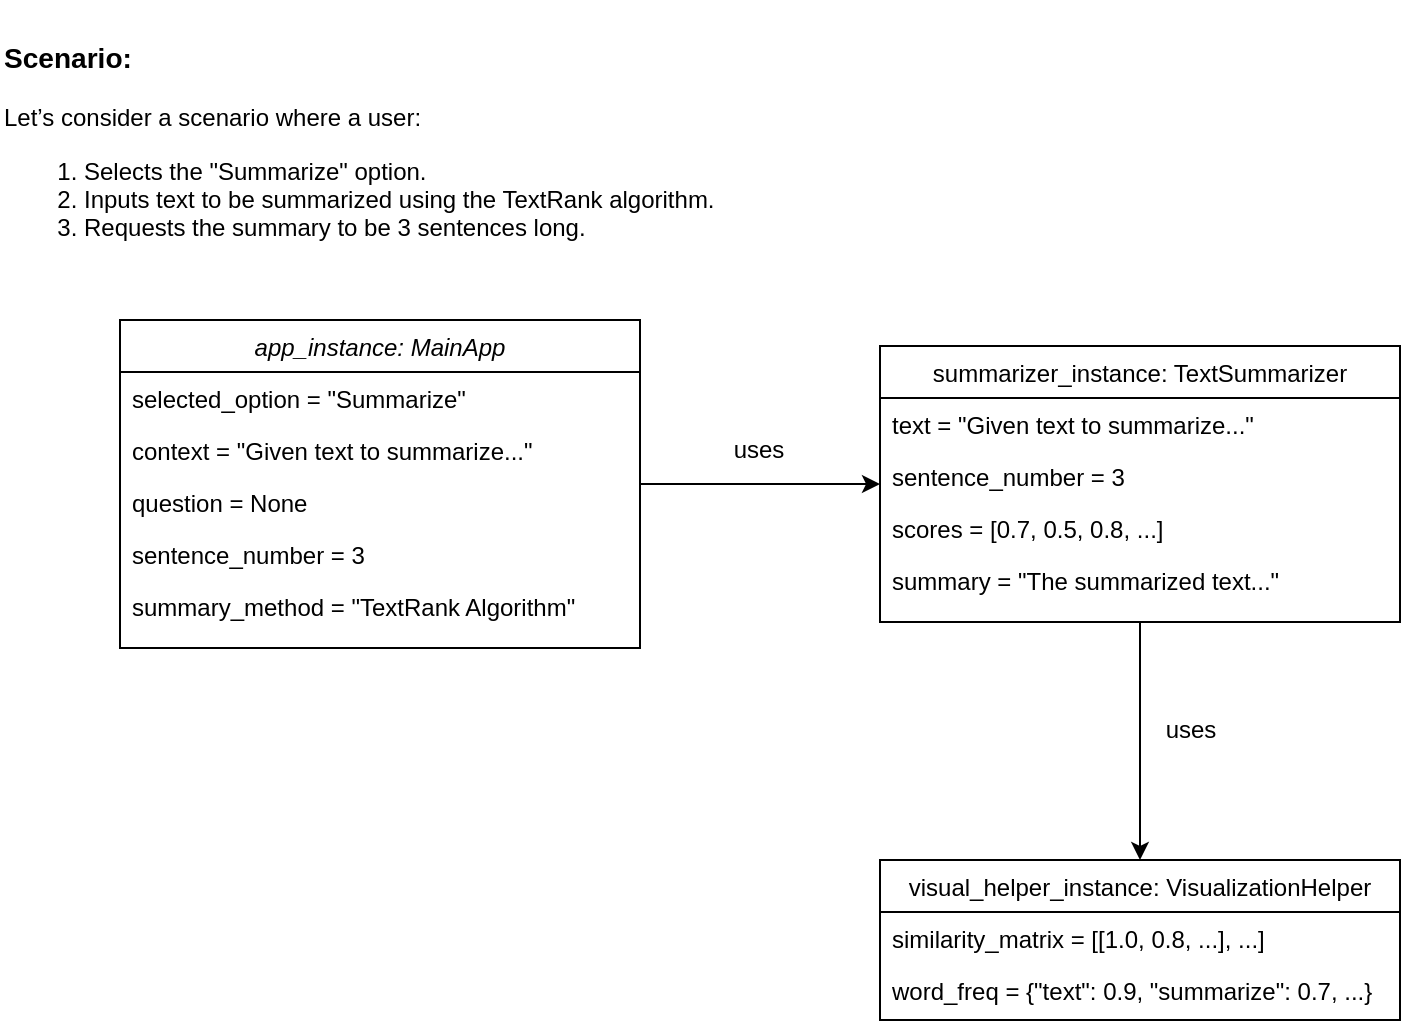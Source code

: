 <mxfile version="24.7.7">
  <diagram id="C5RBs43oDa-KdzZeNtuy" name="Page-1">
    <mxGraphModel dx="1434" dy="780" grid="1" gridSize="10" guides="1" tooltips="1" connect="1" arrows="1" fold="1" page="1" pageScale="1" pageWidth="827" pageHeight="1169" math="0" shadow="0">
      <root>
        <mxCell id="WIyWlLk6GJQsqaUBKTNV-0" />
        <mxCell id="WIyWlLk6GJQsqaUBKTNV-1" parent="WIyWlLk6GJQsqaUBKTNV-0" />
        <mxCell id="M95VvEM5mJrvvJqDx6ta-0" style="edgeStyle=orthogonalEdgeStyle;rounded=0;orthogonalLoop=1;jettySize=auto;html=1;" edge="1" parent="WIyWlLk6GJQsqaUBKTNV-1" source="M95VvEM5mJrvvJqDx6ta-1">
          <mxGeometry relative="1" as="geometry">
            <mxPoint x="504" y="262" as="targetPoint" />
          </mxGeometry>
        </mxCell>
        <mxCell id="M95VvEM5mJrvvJqDx6ta-1" value="app_instance: MainApp" style="swimlane;fontStyle=2;align=center;verticalAlign=top;childLayout=stackLayout;horizontal=1;startSize=26;horizontalStack=0;resizeParent=1;resizeLast=0;collapsible=1;marginBottom=0;rounded=0;shadow=0;strokeWidth=1;" vertex="1" parent="WIyWlLk6GJQsqaUBKTNV-1">
          <mxGeometry x="124" y="180" width="260" height="164" as="geometry">
            <mxRectangle x="230" y="140" width="160" height="26" as="alternateBounds" />
          </mxGeometry>
        </mxCell>
        <mxCell id="M95VvEM5mJrvvJqDx6ta-2" value="selected_option = &quot;Summarize&quot; " style="text;align=left;verticalAlign=top;spacingLeft=4;spacingRight=4;overflow=hidden;rotatable=0;points=[[0,0.5],[1,0.5]];portConstraint=eastwest;" vertex="1" parent="M95VvEM5mJrvvJqDx6ta-1">
          <mxGeometry y="26" width="260" height="26" as="geometry" />
        </mxCell>
        <mxCell id="M95VvEM5mJrvvJqDx6ta-3" value="context = &quot;Given text to summarize...&quot;" style="text;align=left;verticalAlign=top;spacingLeft=4;spacingRight=4;overflow=hidden;rotatable=0;points=[[0,0.5],[1,0.5]];portConstraint=eastwest;rounded=0;shadow=0;html=0;" vertex="1" parent="M95VvEM5mJrvvJqDx6ta-1">
          <mxGeometry y="52" width="260" height="26" as="geometry" />
        </mxCell>
        <mxCell id="M95VvEM5mJrvvJqDx6ta-4" value="question = None" style="text;align=left;verticalAlign=top;spacingLeft=4;spacingRight=4;overflow=hidden;rotatable=0;points=[[0,0.5],[1,0.5]];portConstraint=eastwest;rounded=0;shadow=0;html=0;" vertex="1" parent="M95VvEM5mJrvvJqDx6ta-1">
          <mxGeometry y="78" width="260" height="26" as="geometry" />
        </mxCell>
        <mxCell id="M95VvEM5mJrvvJqDx6ta-5" value="sentence_number = 3" style="text;align=left;verticalAlign=top;spacingLeft=4;spacingRight=4;overflow=hidden;rotatable=0;points=[[0,0.5],[1,0.5]];portConstraint=eastwest;rounded=0;shadow=0;html=0;" vertex="1" parent="M95VvEM5mJrvvJqDx6ta-1">
          <mxGeometry y="104" width="260" height="26" as="geometry" />
        </mxCell>
        <mxCell id="M95VvEM5mJrvvJqDx6ta-6" value="summary_method = &quot;TextRank Algorithm&quot;" style="text;align=left;verticalAlign=top;spacingLeft=4;spacingRight=4;overflow=hidden;rotatable=0;points=[[0,0.5],[1,0.5]];portConstraint=eastwest;rounded=0;shadow=0;html=0;" vertex="1" parent="M95VvEM5mJrvvJqDx6ta-1">
          <mxGeometry y="130" width="260" height="26" as="geometry" />
        </mxCell>
        <mxCell id="M95VvEM5mJrvvJqDx6ta-7" style="edgeStyle=orthogonalEdgeStyle;rounded=0;orthogonalLoop=1;jettySize=auto;html=1;entryX=0.5;entryY=0;entryDx=0;entryDy=0;" edge="1" parent="WIyWlLk6GJQsqaUBKTNV-1" source="M95VvEM5mJrvvJqDx6ta-8" target="M95VvEM5mJrvvJqDx6ta-13">
          <mxGeometry relative="1" as="geometry" />
        </mxCell>
        <mxCell id="M95VvEM5mJrvvJqDx6ta-8" value="summarizer_instance: TextSummarizer " style="swimlane;fontStyle=0;align=center;verticalAlign=top;childLayout=stackLayout;horizontal=1;startSize=26;horizontalStack=0;resizeParent=1;resizeLast=0;collapsible=1;marginBottom=0;rounded=0;shadow=0;strokeWidth=1;" vertex="1" parent="WIyWlLk6GJQsqaUBKTNV-1">
          <mxGeometry x="504" y="193" width="260" height="138" as="geometry">
            <mxRectangle x="130" y="380" width="160" height="26" as="alternateBounds" />
          </mxGeometry>
        </mxCell>
        <mxCell id="M95VvEM5mJrvvJqDx6ta-9" value="text = &quot;Given text to summarize...&quot;" style="text;align=left;verticalAlign=top;spacingLeft=4;spacingRight=4;overflow=hidden;rotatable=0;points=[[0,0.5],[1,0.5]];portConstraint=eastwest;" vertex="1" parent="M95VvEM5mJrvvJqDx6ta-8">
          <mxGeometry y="26" width="260" height="26" as="geometry" />
        </mxCell>
        <mxCell id="M95VvEM5mJrvvJqDx6ta-10" value="sentence_number = 3 " style="text;align=left;verticalAlign=top;spacingLeft=4;spacingRight=4;overflow=hidden;rotatable=0;points=[[0,0.5],[1,0.5]];portConstraint=eastwest;rounded=0;shadow=0;html=0;" vertex="1" parent="M95VvEM5mJrvvJqDx6ta-8">
          <mxGeometry y="52" width="260" height="26" as="geometry" />
        </mxCell>
        <mxCell id="M95VvEM5mJrvvJqDx6ta-11" value="scores = [0.7, 0.5, 0.8, ...]  " style="text;align=left;verticalAlign=top;spacingLeft=4;spacingRight=4;overflow=hidden;rotatable=0;points=[[0,0.5],[1,0.5]];portConstraint=eastwest;rounded=0;shadow=0;html=0;" vertex="1" parent="M95VvEM5mJrvvJqDx6ta-8">
          <mxGeometry y="78" width="260" height="26" as="geometry" />
        </mxCell>
        <mxCell id="M95VvEM5mJrvvJqDx6ta-12" value="summary = &quot;The summarized text...&quot;" style="text;align=left;verticalAlign=top;spacingLeft=4;spacingRight=4;overflow=hidden;rotatable=0;points=[[0,0.5],[1,0.5]];portConstraint=eastwest;" vertex="1" parent="M95VvEM5mJrvvJqDx6ta-8">
          <mxGeometry y="104" width="260" height="26" as="geometry" />
        </mxCell>
        <mxCell id="M95VvEM5mJrvvJqDx6ta-13" value="visual_helper_instance: VisualizationHelper" style="swimlane;fontStyle=0;align=center;verticalAlign=top;childLayout=stackLayout;horizontal=1;startSize=26;horizontalStack=0;resizeParent=1;resizeLast=0;collapsible=1;marginBottom=0;rounded=0;shadow=0;strokeWidth=1;" vertex="1" parent="WIyWlLk6GJQsqaUBKTNV-1">
          <mxGeometry x="504" y="450" width="260" height="80" as="geometry">
            <mxRectangle x="550" y="140" width="160" height="26" as="alternateBounds" />
          </mxGeometry>
        </mxCell>
        <mxCell id="M95VvEM5mJrvvJqDx6ta-14" value="similarity_matrix = [[1.0, 0.8, ...], ...]" style="text;align=left;verticalAlign=top;spacingLeft=4;spacingRight=4;overflow=hidden;rotatable=0;points=[[0,0.5],[1,0.5]];portConstraint=eastwest;rounded=0;shadow=0;html=0;" vertex="1" parent="M95VvEM5mJrvvJqDx6ta-13">
          <mxGeometry y="26" width="260" height="26" as="geometry" />
        </mxCell>
        <mxCell id="M95VvEM5mJrvvJqDx6ta-15" value="word_freq = {&quot;text&quot;: 0.9, &quot;summarize&quot;: 0.7, ...}" style="text;align=left;verticalAlign=top;spacingLeft=4;spacingRight=4;overflow=hidden;rotatable=0;points=[[0,0.5],[1,0.5]];portConstraint=eastwest;" vertex="1" parent="M95VvEM5mJrvvJqDx6ta-13">
          <mxGeometry y="52" width="260" height="26" as="geometry" />
        </mxCell>
        <mxCell id="M95VvEM5mJrvvJqDx6ta-16" value="uses" style="text;html=1;align=center;verticalAlign=middle;resizable=0;points=[];autosize=1;strokeColor=none;fillColor=none;" vertex="1" parent="WIyWlLk6GJQsqaUBKTNV-1">
          <mxGeometry x="417.5" y="230" width="50" height="30" as="geometry" />
        </mxCell>
        <mxCell id="M95VvEM5mJrvvJqDx6ta-17" value="uses" style="text;html=1;align=center;verticalAlign=middle;resizable=0;points=[];autosize=1;strokeColor=none;fillColor=none;" vertex="1" parent="WIyWlLk6GJQsqaUBKTNV-1">
          <mxGeometry x="634" y="370" width="50" height="30" as="geometry" />
        </mxCell>
        <mxCell id="M95VvEM5mJrvvJqDx6ta-18" value="&lt;h3&gt;Scenario:&lt;/h3&gt;&lt;p&gt;Let’s consider a scenario where a user:&lt;/p&gt;&lt;ol&gt;&lt;li&gt;Selects the &quot;Summarize&quot; option.&lt;/li&gt;&lt;li&gt;Inputs text to be summarized using the TextRank algorithm.&lt;/li&gt;&lt;li style=&quot;&quot;&gt;Requests the summary to be 3 sentences long.&lt;/li&gt;&lt;/ol&gt;" style="text;html=1;align=left;verticalAlign=middle;resizable=0;points=[];autosize=1;strokeColor=none;fillColor=none;" vertex="1" parent="WIyWlLk6GJQsqaUBKTNV-1">
          <mxGeometry x="64" y="20" width="380" height="140" as="geometry" />
        </mxCell>
      </root>
    </mxGraphModel>
  </diagram>
</mxfile>
